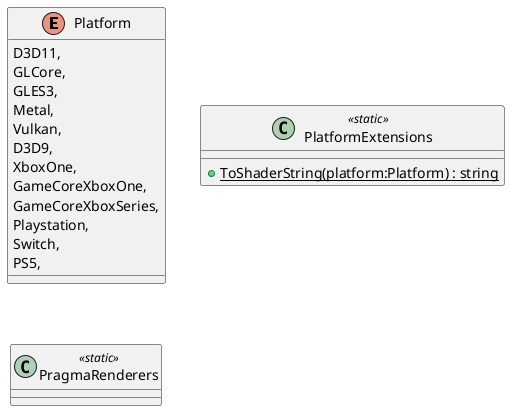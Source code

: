 @startuml
enum Platform {
    D3D11,
    GLCore,
    GLES3,
    Metal,
    Vulkan,
    D3D9,
    XboxOne,
    GameCoreXboxOne,
    GameCoreXboxSeries,
    Playstation,
    Switch,
    PS5,
}
class PlatformExtensions <<static>> {
    + {static} ToShaderString(platform:Platform) : string
}
class PragmaRenderers <<static>> {
}
@enduml
